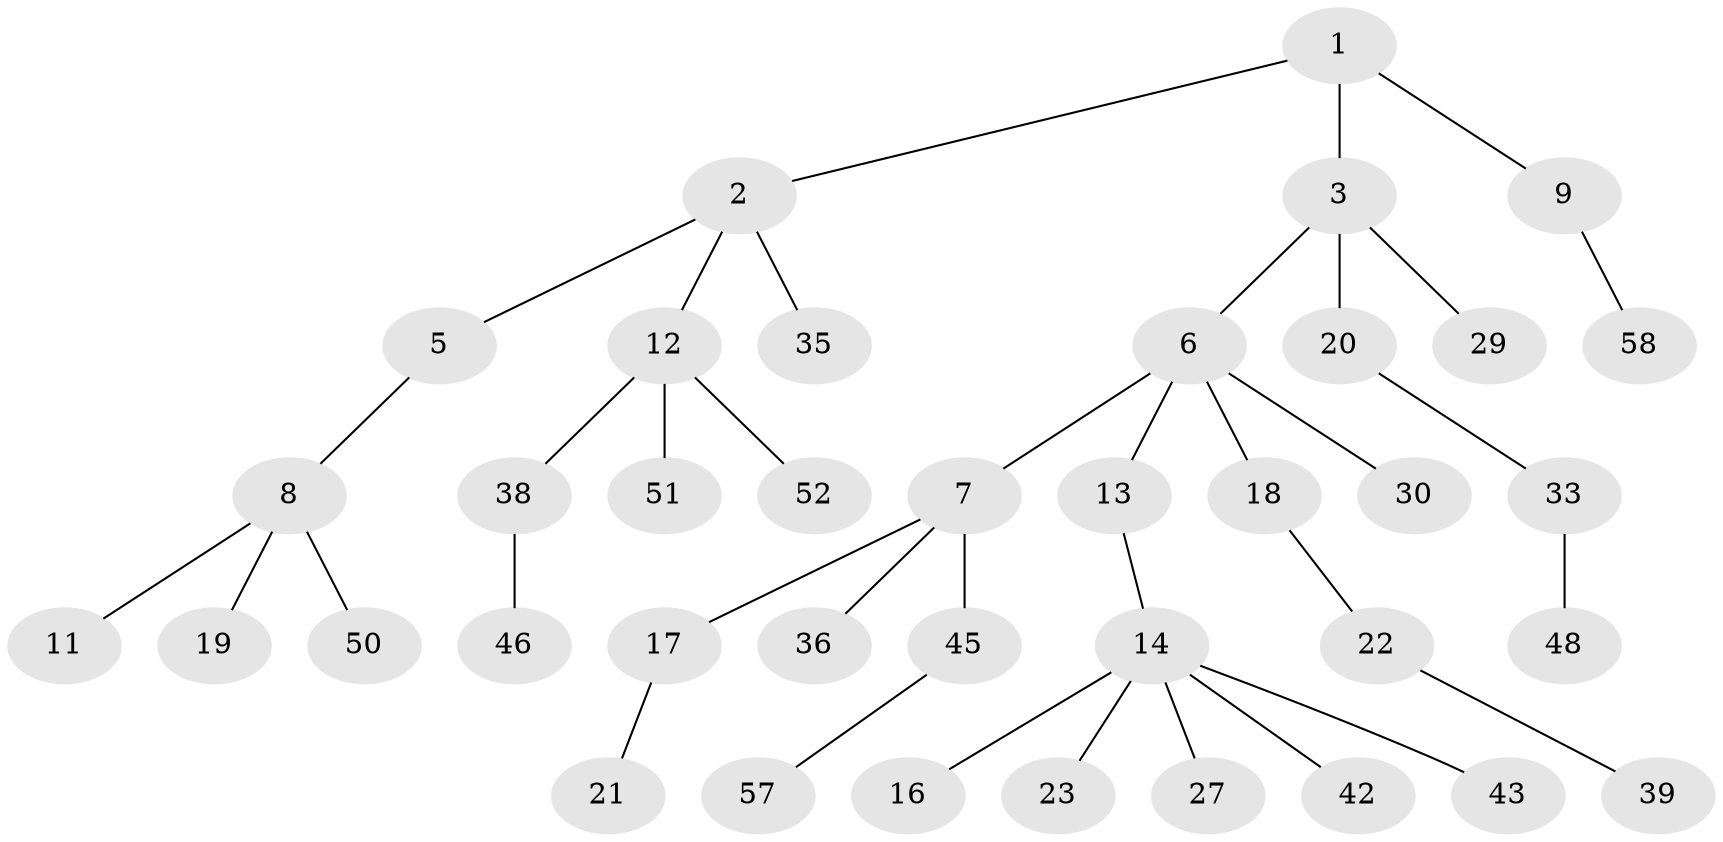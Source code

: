 // Generated by graph-tools (version 1.1) at 2025/24/03/03/25 07:24:06]
// undirected, 38 vertices, 37 edges
graph export_dot {
graph [start="1"]
  node [color=gray90,style=filled];
  1;
  2 [super="+15"];
  3 [super="+4"];
  5;
  6 [super="+34"];
  7 [super="+10"];
  8 [super="+40"];
  9 [super="+49"];
  11;
  12 [super="+25"];
  13;
  14 [super="+24"];
  16;
  17;
  18 [super="+31"];
  19;
  20 [super="+32"];
  21 [super="+28"];
  22 [super="+26"];
  23;
  27;
  29 [super="+47"];
  30;
  33;
  35;
  36 [super="+37"];
  38 [super="+41"];
  39;
  42;
  43 [super="+44"];
  45 [super="+53"];
  46;
  48 [super="+55"];
  50 [super="+56"];
  51 [super="+54"];
  52;
  57;
  58;
  1 -- 2;
  1 -- 3;
  1 -- 9;
  2 -- 5;
  2 -- 12;
  2 -- 35;
  3 -- 29;
  3 -- 20;
  3 -- 6;
  5 -- 8;
  6 -- 7;
  6 -- 13;
  6 -- 18;
  6 -- 30;
  7 -- 17;
  7 -- 36;
  7 -- 45;
  8 -- 11;
  8 -- 19;
  8 -- 50;
  9 -- 58;
  12 -- 51;
  12 -- 38;
  12 -- 52;
  13 -- 14;
  14 -- 16;
  14 -- 23;
  14 -- 43;
  14 -- 42;
  14 -- 27;
  17 -- 21;
  18 -- 22;
  20 -- 33;
  22 -- 39;
  33 -- 48;
  38 -- 46;
  45 -- 57;
}
